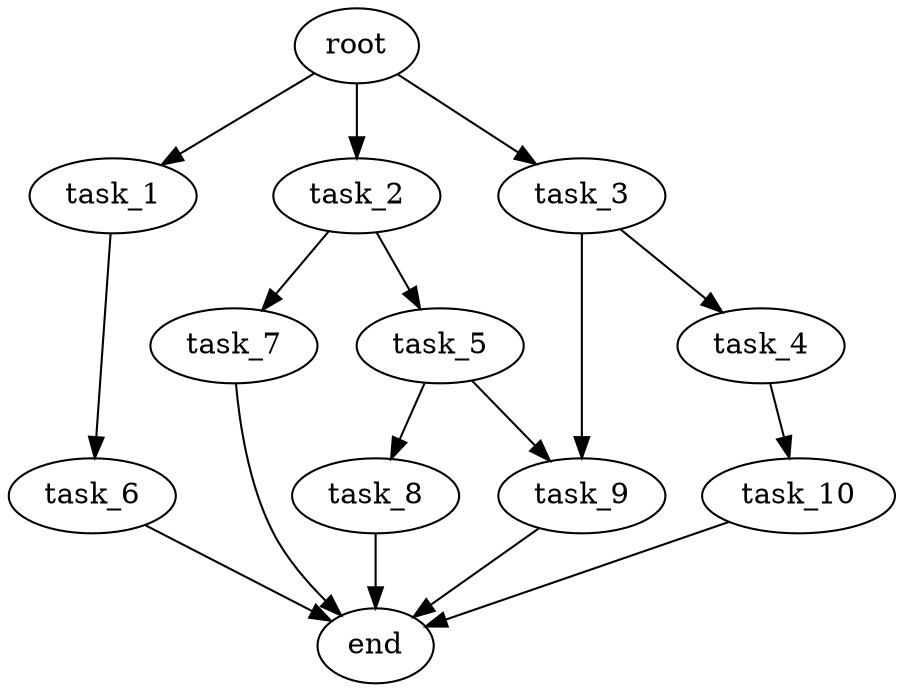 digraph G {
  root [size="0.000000e+00"];
  task_1 [size="2.951809e+10"];
  task_2 [size="7.475061e+10"];
  task_3 [size="1.757225e+10"];
  task_4 [size="1.322466e+10"];
  task_5 [size="5.394538e+10"];
  task_6 [size="9.714924e+10"];
  task_7 [size="5.308993e+10"];
  task_8 [size="9.134956e+10"];
  task_9 [size="8.304896e+10"];
  task_10 [size="2.570444e+10"];
  end [size="0.000000e+00"];

  root -> task_1 [size="1.000000e-12"];
  root -> task_2 [size="1.000000e-12"];
  root -> task_3 [size="1.000000e-12"];
  task_1 -> task_6 [size="9.714924e+08"];
  task_2 -> task_5 [size="5.394538e+08"];
  task_2 -> task_7 [size="5.308993e+08"];
  task_3 -> task_4 [size="1.322466e+08"];
  task_3 -> task_9 [size="4.152448e+08"];
  task_4 -> task_10 [size="2.570444e+08"];
  task_5 -> task_8 [size="9.134956e+08"];
  task_5 -> task_9 [size="4.152448e+08"];
  task_6 -> end [size="1.000000e-12"];
  task_7 -> end [size="1.000000e-12"];
  task_8 -> end [size="1.000000e-12"];
  task_9 -> end [size="1.000000e-12"];
  task_10 -> end [size="1.000000e-12"];
}

